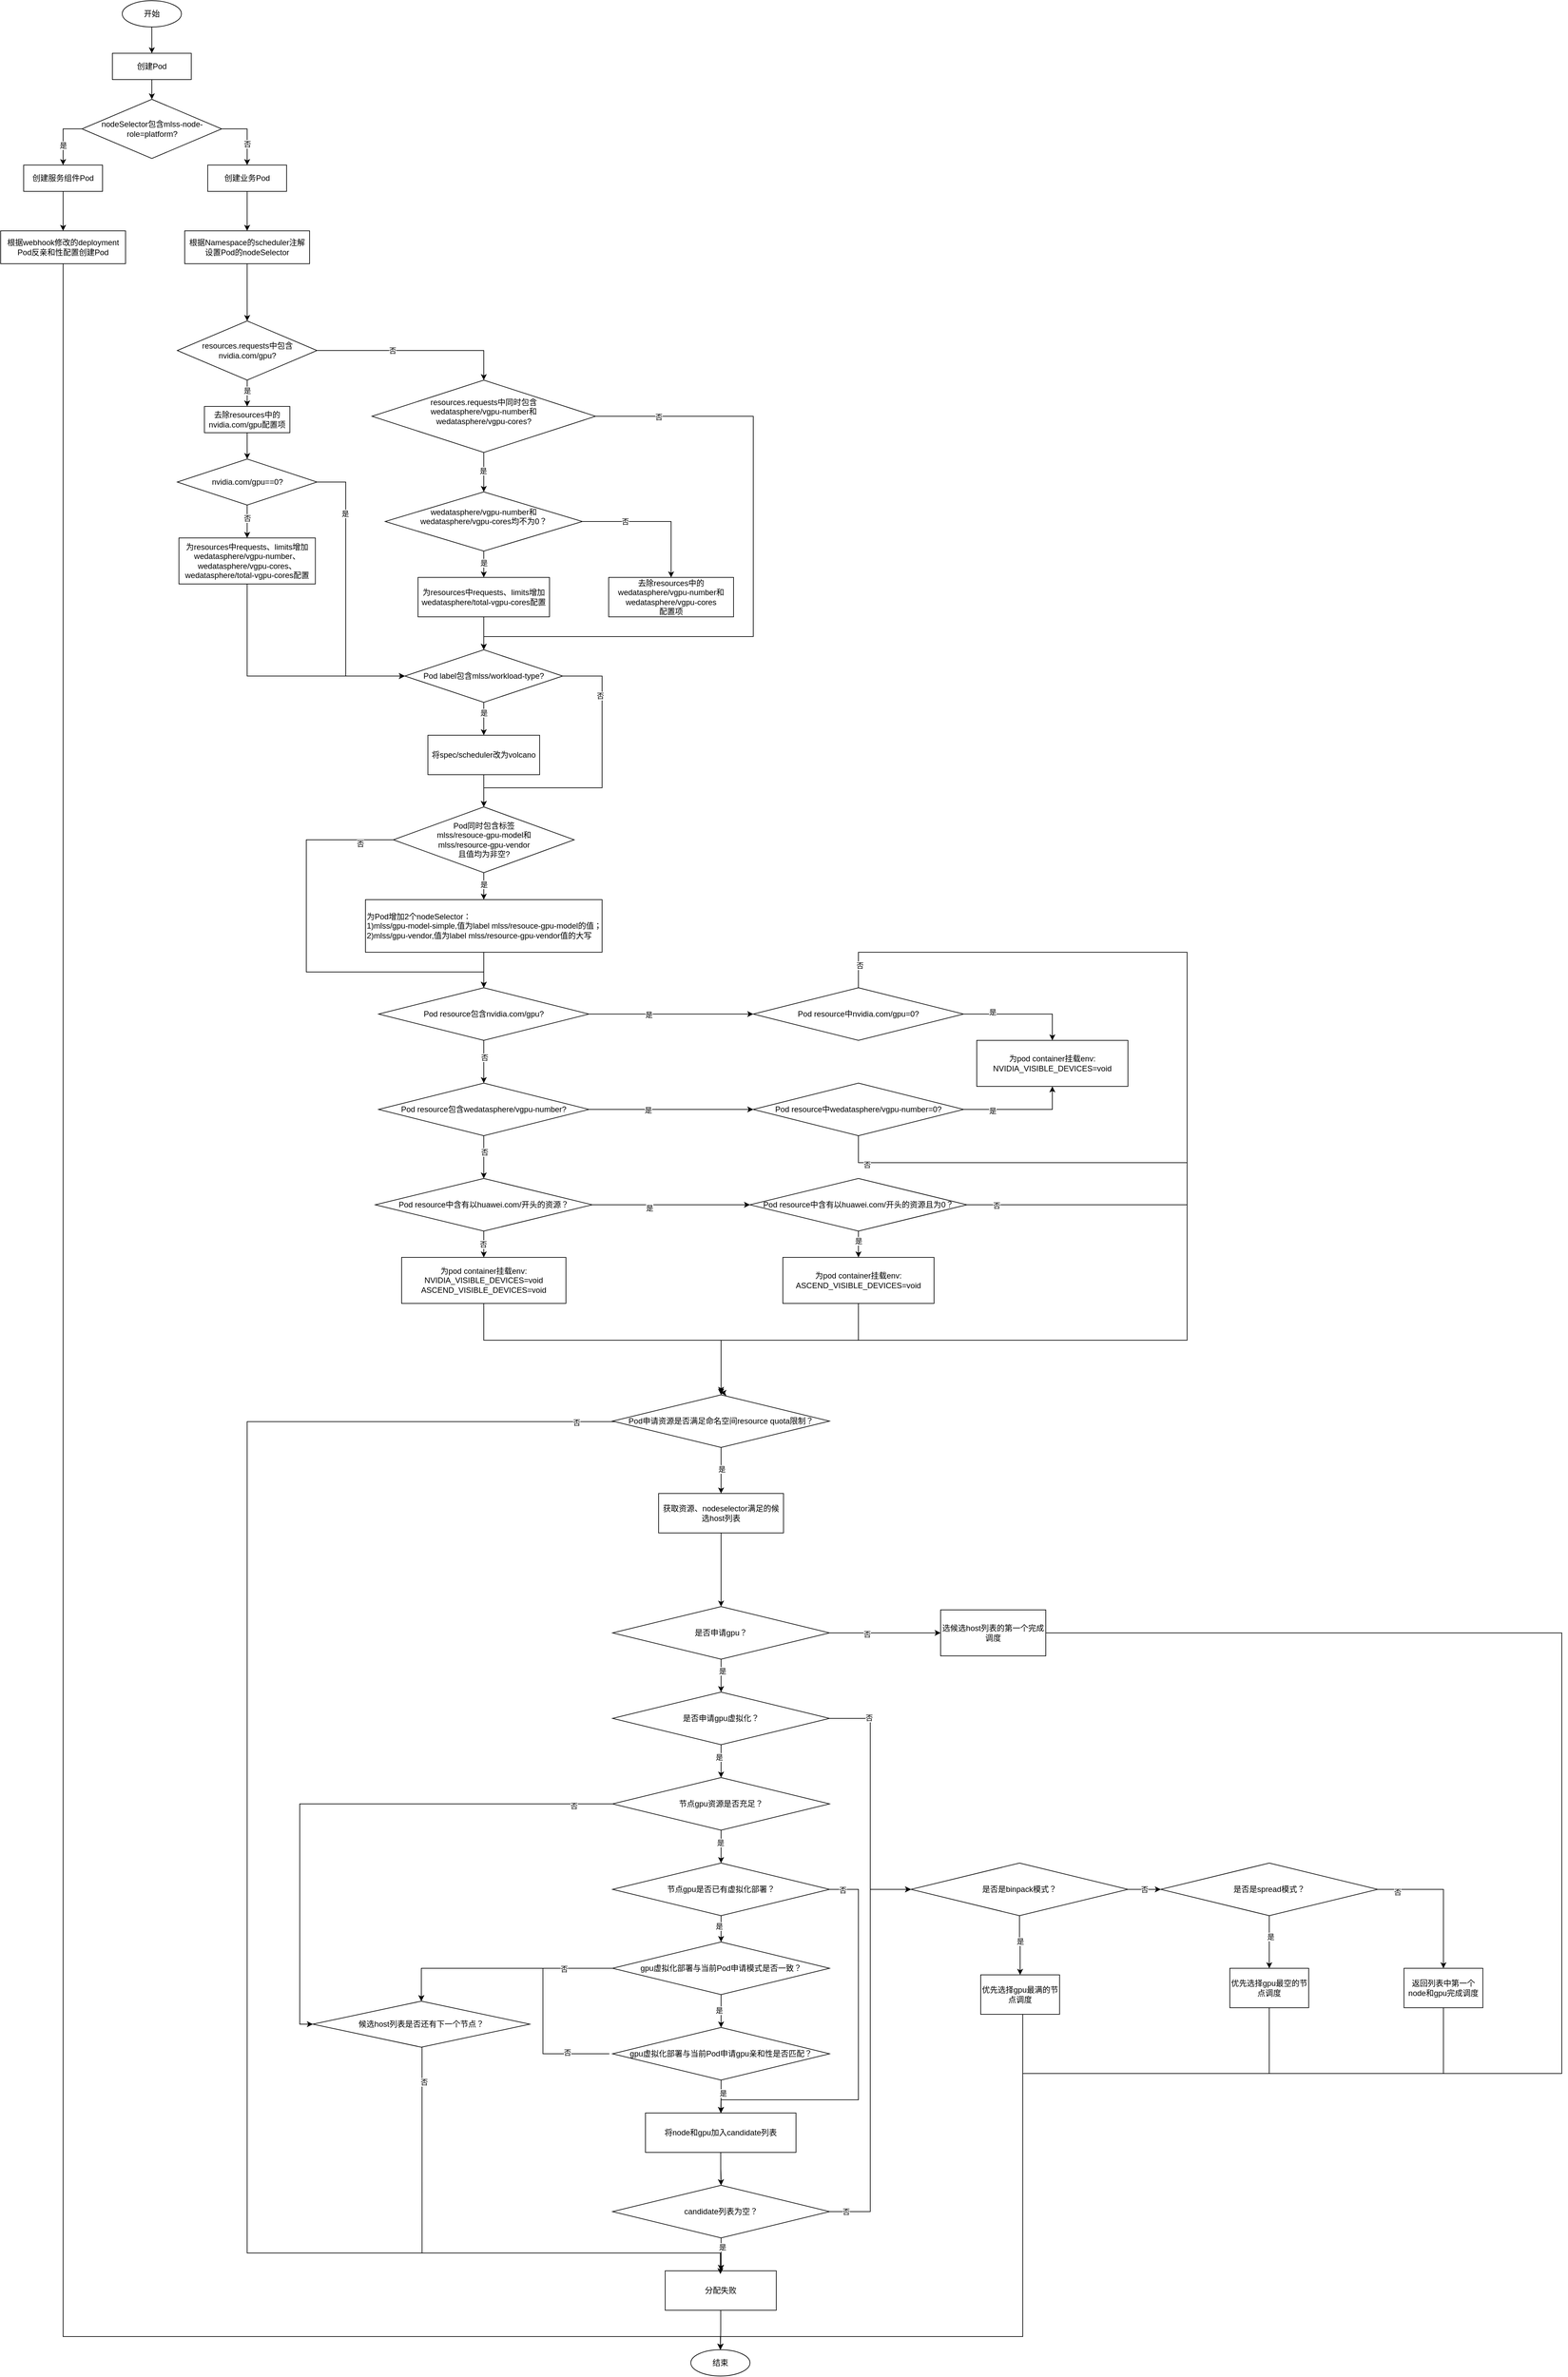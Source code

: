 <mxfile version="26.1.0">
  <diagram name="第 1 页" id="LMOD2QW_vMUpD6ho197a">
    <mxGraphModel dx="1034" dy="366" grid="1" gridSize="10" guides="1" tooltips="1" connect="1" arrows="1" fold="1" page="1" pageScale="1" pageWidth="827" pageHeight="1169" math="0" shadow="0">
      <root>
        <mxCell id="0" />
        <mxCell id="1" parent="0" />
        <mxCell id="_TfTd8hr5EpnhR-KWcDG-1" value="结束" style="ellipse;whiteSpace=wrap;html=1;" parent="1" vertex="1">
          <mxGeometry x="1195" y="3572" width="90" height="40" as="geometry" />
        </mxCell>
        <mxCell id="_TfTd8hr5EpnhR-KWcDG-5" value="" style="edgeStyle=orthogonalEdgeStyle;rounded=0;orthogonalLoop=1;jettySize=auto;html=1;" parent="1" source="_TfTd8hr5EpnhR-KWcDG-2" target="_TfTd8hr5EpnhR-KWcDG-4" edge="1">
          <mxGeometry relative="1" as="geometry" />
        </mxCell>
        <mxCell id="_TfTd8hr5EpnhR-KWcDG-2" value="创建Pod" style="rounded=0;whiteSpace=wrap;html=1;" parent="1" vertex="1">
          <mxGeometry x="315" y="80" width="120" height="40" as="geometry" />
        </mxCell>
        <mxCell id="_TfTd8hr5EpnhR-KWcDG-16" style="edgeStyle=orthogonalEdgeStyle;rounded=0;orthogonalLoop=1;jettySize=auto;html=1;exitX=0;exitY=0.5;exitDx=0;exitDy=0;entryX=0.5;entryY=0;entryDx=0;entryDy=0;" parent="1" source="_TfTd8hr5EpnhR-KWcDG-4" target="_TfTd8hr5EpnhR-KWcDG-7" edge="1">
          <mxGeometry relative="1" as="geometry" />
        </mxCell>
        <mxCell id="_TfTd8hr5EpnhR-KWcDG-18" value="是" style="edgeLabel;html=1;align=center;verticalAlign=middle;resizable=0;points=[];" parent="_TfTd8hr5EpnhR-KWcDG-16" vertex="1" connectable="0">
          <mxGeometry x="0.092" y="-2" relative="1" as="geometry">
            <mxPoint x="2" y="8" as="offset" />
          </mxGeometry>
        </mxCell>
        <mxCell id="_TfTd8hr5EpnhR-KWcDG-17" style="edgeStyle=orthogonalEdgeStyle;rounded=0;orthogonalLoop=1;jettySize=auto;html=1;exitX=1;exitY=0.5;exitDx=0;exitDy=0;entryX=0.5;entryY=0;entryDx=0;entryDy=0;" parent="1" source="_TfTd8hr5EpnhR-KWcDG-4" target="_TfTd8hr5EpnhR-KWcDG-8" edge="1">
          <mxGeometry relative="1" as="geometry" />
        </mxCell>
        <mxCell id="_TfTd8hr5EpnhR-KWcDG-19" value="否" style="edgeLabel;html=1;align=center;verticalAlign=middle;resizable=0;points=[];" parent="_TfTd8hr5EpnhR-KWcDG-17" vertex="1" connectable="0">
          <mxGeometry x="0.317" y="1" relative="1" as="geometry">
            <mxPoint x="-1" as="offset" />
          </mxGeometry>
        </mxCell>
        <mxCell id="_TfTd8hr5EpnhR-KWcDG-4" value="nodeSelector包含mlss-node-role=platform?" style="rhombus;whiteSpace=wrap;html=1;" parent="1" vertex="1">
          <mxGeometry x="268.75" y="150" width="212.5" height="90" as="geometry" />
        </mxCell>
        <mxCell id="iqrZo5h26rKyJpqzeHvV-1" value="" style="edgeStyle=orthogonalEdgeStyle;rounded=0;orthogonalLoop=1;jettySize=auto;html=1;" parent="1" source="_TfTd8hr5EpnhR-KWcDG-7" target="_TfTd8hr5EpnhR-KWcDG-22" edge="1">
          <mxGeometry relative="1" as="geometry" />
        </mxCell>
        <mxCell id="_TfTd8hr5EpnhR-KWcDG-7" value="创建服务组件Pod" style="rounded=0;whiteSpace=wrap;html=1;" parent="1" vertex="1">
          <mxGeometry x="180" y="250" width="120" height="40" as="geometry" />
        </mxCell>
        <mxCell id="hfhTl3X5s77fxCwshRbr-2" value="" style="edgeStyle=orthogonalEdgeStyle;rounded=0;orthogonalLoop=1;jettySize=auto;html=1;" parent="1" source="_TfTd8hr5EpnhR-KWcDG-8" target="hfhTl3X5s77fxCwshRbr-1" edge="1">
          <mxGeometry relative="1" as="geometry" />
        </mxCell>
        <mxCell id="_TfTd8hr5EpnhR-KWcDG-8" value="创建业务Pod" style="rounded=0;whiteSpace=wrap;html=1;" parent="1" vertex="1">
          <mxGeometry x="460" y="250" width="120" height="40" as="geometry" />
        </mxCell>
        <mxCell id="3Vh13TGruXjR4vBSpGS--90" style="edgeStyle=orthogonalEdgeStyle;rounded=0;orthogonalLoop=1;jettySize=auto;html=1;exitX=0.5;exitY=1;exitDx=0;exitDy=0;entryX=0.5;entryY=0;entryDx=0;entryDy=0;" parent="1" target="_TfTd8hr5EpnhR-KWcDG-1" edge="1">
          <mxGeometry relative="1" as="geometry">
            <Array as="points">
              <mxPoint x="240" y="3552" />
              <mxPoint x="1240" y="3552" />
            </Array>
            <mxPoint x="240" y="392" as="sourcePoint" />
            <mxPoint x="1240" y="3564" as="targetPoint" />
          </mxGeometry>
        </mxCell>
        <mxCell id="_TfTd8hr5EpnhR-KWcDG-22" value="根据webhook修改的deployment Pod反亲和性配置创建Pod" style="rounded=0;whiteSpace=wrap;html=1;" parent="1" vertex="1">
          <mxGeometry x="145" y="350" width="190" height="50" as="geometry" />
        </mxCell>
        <mxCell id="_TfTd8hr5EpnhR-KWcDG-32" value="" style="edgeStyle=orthogonalEdgeStyle;rounded=0;orthogonalLoop=1;jettySize=auto;html=1;entryX=0.5;entryY=0;entryDx=0;entryDy=0;" parent="1" source="_TfTd8hr5EpnhR-KWcDG-25" target="_TfTd8hr5EpnhR-KWcDG-36" edge="1">
          <mxGeometry relative="1" as="geometry">
            <mxPoint x="720" y="587" as="targetPoint" />
          </mxGeometry>
        </mxCell>
        <mxCell id="_TfTd8hr5EpnhR-KWcDG-33" value="是" style="edgeLabel;html=1;align=center;verticalAlign=middle;resizable=0;points=[];" parent="_TfTd8hr5EpnhR-KWcDG-32" vertex="1" connectable="0">
          <mxGeometry x="-0.359" relative="1" as="geometry">
            <mxPoint y="3" as="offset" />
          </mxGeometry>
        </mxCell>
        <mxCell id="_TfTd8hr5EpnhR-KWcDG-64" style="edgeStyle=orthogonalEdgeStyle;rounded=0;orthogonalLoop=1;jettySize=auto;html=1;exitX=1;exitY=0.5;exitDx=0;exitDy=0;entryX=0.5;entryY=0;entryDx=0;entryDy=0;" parent="1" source="_TfTd8hr5EpnhR-KWcDG-25" target="_TfTd8hr5EpnhR-KWcDG-61" edge="1">
          <mxGeometry relative="1" as="geometry" />
        </mxCell>
        <mxCell id="_TfTd8hr5EpnhR-KWcDG-65" value="否" style="edgeLabel;html=1;align=center;verticalAlign=middle;resizable=0;points=[];" parent="_TfTd8hr5EpnhR-KWcDG-64" vertex="1" connectable="0">
          <mxGeometry x="-0.232" relative="1" as="geometry">
            <mxPoint as="offset" />
          </mxGeometry>
        </mxCell>
        <mxCell id="_TfTd8hr5EpnhR-KWcDG-25" value="&lt;div&gt;resources.requests中包含&lt;/div&gt;&lt;div&gt;nvidia.com/gpu?&lt;/div&gt;" style="rhombus;whiteSpace=wrap;html=1;" parent="1" vertex="1">
          <mxGeometry x="413.75" y="487" width="212.5" height="90" as="geometry" />
        </mxCell>
        <mxCell id="_TfTd8hr5EpnhR-KWcDG-50" value="" style="edgeStyle=orthogonalEdgeStyle;rounded=0;orthogonalLoop=1;jettySize=auto;html=1;" parent="1" source="_TfTd8hr5EpnhR-KWcDG-31" target="_TfTd8hr5EpnhR-KWcDG-45" edge="1">
          <mxGeometry relative="1" as="geometry" />
        </mxCell>
        <mxCell id="_TfTd8hr5EpnhR-KWcDG-51" value="否" style="edgeLabel;html=1;align=center;verticalAlign=middle;resizable=0;points=[];" parent="_TfTd8hr5EpnhR-KWcDG-50" vertex="1" connectable="0">
          <mxGeometry x="-0.201" relative="1" as="geometry">
            <mxPoint as="offset" />
          </mxGeometry>
        </mxCell>
        <mxCell id="_TfTd8hr5EpnhR-KWcDG-59" style="edgeStyle=orthogonalEdgeStyle;rounded=0;orthogonalLoop=1;jettySize=auto;html=1;exitX=1;exitY=0.5;exitDx=0;exitDy=0;" parent="1" source="_TfTd8hr5EpnhR-KWcDG-31" edge="1">
          <mxGeometry relative="1" as="geometry">
            <mxPoint x="760" y="1027" as="targetPoint" />
            <Array as="points">
              <mxPoint x="670" y="732" />
              <mxPoint x="670" y="1027" />
            </Array>
          </mxGeometry>
        </mxCell>
        <mxCell id="_TfTd8hr5EpnhR-KWcDG-60" value="是" style="edgeLabel;html=1;align=center;verticalAlign=middle;resizable=0;points=[];" parent="_TfTd8hr5EpnhR-KWcDG-59" vertex="1" connectable="0">
          <mxGeometry x="-0.576" y="-1" relative="1" as="geometry">
            <mxPoint as="offset" />
          </mxGeometry>
        </mxCell>
        <mxCell id="_TfTd8hr5EpnhR-KWcDG-31" value="&lt;div&gt;nvidia.com/gpu==0?&lt;/div&gt;" style="rhombus;whiteSpace=wrap;html=1;" parent="1" vertex="1">
          <mxGeometry x="413.75" y="697" width="212.5" height="70" as="geometry" />
        </mxCell>
        <mxCell id="_TfTd8hr5EpnhR-KWcDG-43" value="" style="edgeStyle=orthogonalEdgeStyle;rounded=0;orthogonalLoop=1;jettySize=auto;html=1;" parent="1" source="_TfTd8hr5EpnhR-KWcDG-36" target="_TfTd8hr5EpnhR-KWcDG-31" edge="1">
          <mxGeometry relative="1" as="geometry" />
        </mxCell>
        <mxCell id="_TfTd8hr5EpnhR-KWcDG-36" value="去除resources中的nvidia.com/gpu配置项" style="rounded=0;whiteSpace=wrap;html=1;" parent="1" vertex="1">
          <mxGeometry x="455" y="617" width="130" height="40" as="geometry" />
        </mxCell>
        <mxCell id="_TfTd8hr5EpnhR-KWcDG-111" style="edgeStyle=orthogonalEdgeStyle;rounded=0;orthogonalLoop=1;jettySize=auto;html=1;exitX=0.5;exitY=1;exitDx=0;exitDy=0;entryX=0;entryY=0.5;entryDx=0;entryDy=0;" parent="1" source="_TfTd8hr5EpnhR-KWcDG-45" target="_TfTd8hr5EpnhR-KWcDG-78" edge="1">
          <mxGeometry relative="1" as="geometry" />
        </mxCell>
        <mxCell id="_TfTd8hr5EpnhR-KWcDG-45" value="为resources中requests、limits增加wedatasphere/vgpu-number、wedatasphere/vgpu-cores、wedatasphere/total-vgpu-cores配置" style="rounded=0;whiteSpace=wrap;html=1;" parent="1" vertex="1">
          <mxGeometry x="416.25" y="817" width="207.5" height="70" as="geometry" />
        </mxCell>
        <mxCell id="_TfTd8hr5EpnhR-KWcDG-67" value="" style="edgeStyle=orthogonalEdgeStyle;rounded=0;orthogonalLoop=1;jettySize=auto;html=1;" parent="1" source="_TfTd8hr5EpnhR-KWcDG-61" target="_TfTd8hr5EpnhR-KWcDG-66" edge="1">
          <mxGeometry relative="1" as="geometry" />
        </mxCell>
        <mxCell id="_TfTd8hr5EpnhR-KWcDG-70" value="是" style="edgeLabel;html=1;align=center;verticalAlign=middle;resizable=0;points=[];" parent="_TfTd8hr5EpnhR-KWcDG-67" vertex="1" connectable="0">
          <mxGeometry x="-0.067" y="-1" relative="1" as="geometry">
            <mxPoint as="offset" />
          </mxGeometry>
        </mxCell>
        <mxCell id="_TfTd8hr5EpnhR-KWcDG-83" style="edgeStyle=orthogonalEdgeStyle;rounded=0;orthogonalLoop=1;jettySize=auto;html=1;exitX=1;exitY=0.5;exitDx=0;exitDy=0;" parent="1" source="_TfTd8hr5EpnhR-KWcDG-61" target="_TfTd8hr5EpnhR-KWcDG-78" edge="1">
          <mxGeometry relative="1" as="geometry">
            <Array as="points">
              <mxPoint x="1290" y="632" />
              <mxPoint x="1290" y="967" />
              <mxPoint x="880" y="967" />
            </Array>
          </mxGeometry>
        </mxCell>
        <mxCell id="_TfTd8hr5EpnhR-KWcDG-84" value="否" style="edgeLabel;html=1;align=center;verticalAlign=middle;resizable=0;points=[];" parent="_TfTd8hr5EpnhR-KWcDG-83" vertex="1" connectable="0">
          <mxGeometry x="-0.809" y="-1" relative="1" as="geometry">
            <mxPoint as="offset" />
          </mxGeometry>
        </mxCell>
        <mxCell id="_TfTd8hr5EpnhR-KWcDG-61" value="&lt;div&gt;resources.requests中同时包含&lt;/div&gt;&lt;div&gt;wedatasphere/vgpu-number和&lt;/div&gt;&lt;div&gt;wedatasphere/vgpu-cores?&lt;/div&gt;&lt;div&gt;&lt;br&gt;&lt;/div&gt;" style="rhombus;whiteSpace=wrap;html=1;" parent="1" vertex="1">
          <mxGeometry x="710" y="577" width="340" height="110" as="geometry" />
        </mxCell>
        <mxCell id="_TfTd8hr5EpnhR-KWcDG-69" value="" style="edgeStyle=orthogonalEdgeStyle;rounded=0;orthogonalLoop=1;jettySize=auto;html=1;" parent="1" source="_TfTd8hr5EpnhR-KWcDG-66" target="_TfTd8hr5EpnhR-KWcDG-68" edge="1">
          <mxGeometry relative="1" as="geometry" />
        </mxCell>
        <mxCell id="_TfTd8hr5EpnhR-KWcDG-74" value="是" style="edgeLabel;html=1;align=center;verticalAlign=middle;resizable=0;points=[];" parent="_TfTd8hr5EpnhR-KWcDG-69" vertex="1" connectable="0">
          <mxGeometry x="-0.1" relative="1" as="geometry">
            <mxPoint as="offset" />
          </mxGeometry>
        </mxCell>
        <mxCell id="_TfTd8hr5EpnhR-KWcDG-73" style="edgeStyle=orthogonalEdgeStyle;rounded=0;orthogonalLoop=1;jettySize=auto;html=1;exitX=1;exitY=0.5;exitDx=0;exitDy=0;" parent="1" source="_TfTd8hr5EpnhR-KWcDG-66" target="_TfTd8hr5EpnhR-KWcDG-71" edge="1">
          <mxGeometry relative="1" as="geometry" />
        </mxCell>
        <mxCell id="_TfTd8hr5EpnhR-KWcDG-75" value="否" style="edgeLabel;html=1;align=center;verticalAlign=middle;resizable=0;points=[];" parent="_TfTd8hr5EpnhR-KWcDG-73" vertex="1" connectable="0">
          <mxGeometry x="-0.409" relative="1" as="geometry">
            <mxPoint as="offset" />
          </mxGeometry>
        </mxCell>
        <mxCell id="_TfTd8hr5EpnhR-KWcDG-66" value="&lt;div&gt;wedatasphere/vgpu-number和&lt;/div&gt;&lt;div&gt;wedatasphere/vgpu-cores均不为0？&lt;/div&gt;&lt;div&gt;&lt;br&gt;&lt;/div&gt;" style="rhombus;whiteSpace=wrap;html=1;" parent="1" vertex="1">
          <mxGeometry x="730" y="747" width="300" height="90" as="geometry" />
        </mxCell>
        <mxCell id="_TfTd8hr5EpnhR-KWcDG-79" value="" style="edgeStyle=orthogonalEdgeStyle;rounded=0;orthogonalLoop=1;jettySize=auto;html=1;" parent="1" source="_TfTd8hr5EpnhR-KWcDG-68" target="_TfTd8hr5EpnhR-KWcDG-78" edge="1">
          <mxGeometry relative="1" as="geometry" />
        </mxCell>
        <mxCell id="_TfTd8hr5EpnhR-KWcDG-68" value="为resources中requests、limits增加wedatasphere/total-vgpu-cores配置" style="whiteSpace=wrap;html=1;" parent="1" vertex="1">
          <mxGeometry x="780" y="877" width="200" height="60" as="geometry" />
        </mxCell>
        <mxCell id="_TfTd8hr5EpnhR-KWcDG-71" value="去除resources中的&lt;div&gt;wedatasphere/vgpu-number和&lt;/div&gt;&lt;div&gt;wedatasphere/vgpu-cores&lt;/div&gt;配置项" style="whiteSpace=wrap;html=1;" parent="1" vertex="1">
          <mxGeometry x="1070" y="877" width="190" height="60" as="geometry" />
        </mxCell>
        <mxCell id="_TfTd8hr5EpnhR-KWcDG-86" value="" style="edgeStyle=orthogonalEdgeStyle;rounded=0;orthogonalLoop=1;jettySize=auto;html=1;" parent="1" source="_TfTd8hr5EpnhR-KWcDG-78" target="_TfTd8hr5EpnhR-KWcDG-85" edge="1">
          <mxGeometry relative="1" as="geometry" />
        </mxCell>
        <mxCell id="_TfTd8hr5EpnhR-KWcDG-87" value="是" style="edgeLabel;html=1;align=center;verticalAlign=middle;resizable=0;points=[];" parent="_TfTd8hr5EpnhR-KWcDG-86" vertex="1" connectable="0">
          <mxGeometry x="-0.36" relative="1" as="geometry">
            <mxPoint as="offset" />
          </mxGeometry>
        </mxCell>
        <mxCell id="iqrZo5h26rKyJpqzeHvV-2" style="edgeStyle=orthogonalEdgeStyle;rounded=0;orthogonalLoop=1;jettySize=auto;html=1;exitX=1;exitY=0.5;exitDx=0;exitDy=0;entryX=0.5;entryY=0;entryDx=0;entryDy=0;" parent="1" source="_TfTd8hr5EpnhR-KWcDG-78" target="_TfTd8hr5EpnhR-KWcDG-88" edge="1">
          <mxGeometry relative="1" as="geometry">
            <Array as="points">
              <mxPoint x="1060" y="1027" />
              <mxPoint x="1060" y="1197" />
              <mxPoint x="880" y="1197" />
            </Array>
          </mxGeometry>
        </mxCell>
        <mxCell id="iqrZo5h26rKyJpqzeHvV-3" value="否" style="edgeLabel;html=1;align=center;verticalAlign=middle;resizable=0;points=[];" parent="iqrZo5h26rKyJpqzeHvV-2" vertex="1" connectable="0">
          <mxGeometry x="-0.591" y="-3" relative="1" as="geometry">
            <mxPoint as="offset" />
          </mxGeometry>
        </mxCell>
        <mxCell id="_TfTd8hr5EpnhR-KWcDG-78" value="Pod label包含mlss/workload-type?" style="rhombus;whiteSpace=wrap;html=1;" parent="1" vertex="1">
          <mxGeometry x="760" y="987" width="240" height="80" as="geometry" />
        </mxCell>
        <mxCell id="_TfTd8hr5EpnhR-KWcDG-89" value="" style="edgeStyle=orthogonalEdgeStyle;rounded=0;orthogonalLoop=1;jettySize=auto;html=1;" parent="1" source="_TfTd8hr5EpnhR-KWcDG-85" target="_TfTd8hr5EpnhR-KWcDG-88" edge="1">
          <mxGeometry relative="1" as="geometry" />
        </mxCell>
        <mxCell id="_TfTd8hr5EpnhR-KWcDG-85" value="将spec/scheduler改为volcano" style="whiteSpace=wrap;html=1;" parent="1" vertex="1">
          <mxGeometry x="795" y="1117" width="170" height="60" as="geometry" />
        </mxCell>
        <mxCell id="_TfTd8hr5EpnhR-KWcDG-91" value="" style="edgeStyle=orthogonalEdgeStyle;rounded=0;orthogonalLoop=1;jettySize=auto;html=1;" parent="1" source="_TfTd8hr5EpnhR-KWcDG-88" target="_TfTd8hr5EpnhR-KWcDG-90" edge="1">
          <mxGeometry relative="1" as="geometry" />
        </mxCell>
        <mxCell id="_TfTd8hr5EpnhR-KWcDG-92" value="是" style="edgeLabel;html=1;align=center;verticalAlign=middle;resizable=0;points=[];" parent="_TfTd8hr5EpnhR-KWcDG-91" vertex="1" connectable="0">
          <mxGeometry x="-0.122" relative="1" as="geometry">
            <mxPoint as="offset" />
          </mxGeometry>
        </mxCell>
        <mxCell id="3Vh13TGruXjR4vBSpGS--102" style="edgeStyle=orthogonalEdgeStyle;rounded=0;orthogonalLoop=1;jettySize=auto;html=1;exitX=0;exitY=0.5;exitDx=0;exitDy=0;" parent="1" source="_TfTd8hr5EpnhR-KWcDG-88" target="iqrZo5h26rKyJpqzeHvV-8" edge="1">
          <mxGeometry relative="1" as="geometry">
            <Array as="points">
              <mxPoint x="610" y="1276" />
              <mxPoint x="610" y="1477" />
              <mxPoint x="880" y="1477" />
            </Array>
          </mxGeometry>
        </mxCell>
        <mxCell id="3Vh13TGruXjR4vBSpGS--103" value="否" style="edgeLabel;html=1;align=center;verticalAlign=middle;resizable=0;points=[];" parent="3Vh13TGruXjR4vBSpGS--102" vertex="1" connectable="0">
          <mxGeometry x="-0.839" y="6" relative="1" as="geometry">
            <mxPoint as="offset" />
          </mxGeometry>
        </mxCell>
        <mxCell id="_TfTd8hr5EpnhR-KWcDG-88" value="&lt;div&gt;Pod同时包含标签&lt;/div&gt;&lt;div&gt;mlss/resouce-gpu-model和&lt;/div&gt;&lt;div&gt;mlss/resource-gpu-vendor&lt;/div&gt;&lt;div&gt;且值均为非空?&lt;/div&gt;" style="rhombus;whiteSpace=wrap;html=1;" parent="1" vertex="1">
          <mxGeometry x="742.5" y="1226" width="275" height="100" as="geometry" />
        </mxCell>
        <mxCell id="iqrZo5h26rKyJpqzeHvV-9" style="edgeStyle=orthogonalEdgeStyle;rounded=0;orthogonalLoop=1;jettySize=auto;html=1;exitX=0.5;exitY=1;exitDx=0;exitDy=0;entryX=0.5;entryY=0;entryDx=0;entryDy=0;" parent="1" source="_TfTd8hr5EpnhR-KWcDG-90" target="iqrZo5h26rKyJpqzeHvV-8" edge="1">
          <mxGeometry relative="1" as="geometry" />
        </mxCell>
        <mxCell id="_TfTd8hr5EpnhR-KWcDG-90" value="&lt;div&gt;为Pod增加2个nodeSelector：&lt;/div&gt;&lt;div&gt;1)mlss/gpu-model-simple,值为label mlss/resouce-gpu-model的值；&lt;/div&gt;&lt;div&gt;2)mlss/gpu-vendor,值为label mlss/resource-gpu-vendor值的大写&lt;/div&gt;" style="whiteSpace=wrap;html=1;align=left;" parent="1" vertex="1">
          <mxGeometry x="700" y="1367" width="360" height="80" as="geometry" />
        </mxCell>
        <mxCell id="iqrZo5h26rKyJpqzeHvV-11" style="edgeStyle=orthogonalEdgeStyle;rounded=0;orthogonalLoop=1;jettySize=auto;html=1;exitX=0.5;exitY=1;exitDx=0;exitDy=0;entryX=0.5;entryY=0;entryDx=0;entryDy=0;" parent="1" source="iqrZo5h26rKyJpqzeHvV-8" target="iqrZo5h26rKyJpqzeHvV-10" edge="1">
          <mxGeometry relative="1" as="geometry" />
        </mxCell>
        <mxCell id="iqrZo5h26rKyJpqzeHvV-12" value="否" style="edgeLabel;html=1;align=center;verticalAlign=middle;resizable=0;points=[];" parent="iqrZo5h26rKyJpqzeHvV-11" vertex="1" connectable="0">
          <mxGeometry x="-0.196" y="1" relative="1" as="geometry">
            <mxPoint as="offset" />
          </mxGeometry>
        </mxCell>
        <mxCell id="iqrZo5h26rKyJpqzeHvV-21" style="edgeStyle=orthogonalEdgeStyle;rounded=0;orthogonalLoop=1;jettySize=auto;html=1;exitX=1;exitY=0.5;exitDx=0;exitDy=0;entryX=0;entryY=0.5;entryDx=0;entryDy=0;" parent="1" source="iqrZo5h26rKyJpqzeHvV-8" target="iqrZo5h26rKyJpqzeHvV-20" edge="1">
          <mxGeometry relative="1" as="geometry" />
        </mxCell>
        <mxCell id="iqrZo5h26rKyJpqzeHvV-22" value="是" style="edgeLabel;html=1;align=center;verticalAlign=middle;resizable=0;points=[];" parent="iqrZo5h26rKyJpqzeHvV-21" vertex="1" connectable="0">
          <mxGeometry x="-0.263" y="-1" relative="1" as="geometry">
            <mxPoint x="-1" as="offset" />
          </mxGeometry>
        </mxCell>
        <mxCell id="iqrZo5h26rKyJpqzeHvV-8" value="&lt;div align=&quot;center&quot;&gt;Pod resource包含nvidia.com/gpu?&lt;/div&gt;" style="rhombus;whiteSpace=wrap;html=1;align=center;" parent="1" vertex="1">
          <mxGeometry x="720" y="1501" width="320" height="80" as="geometry" />
        </mxCell>
        <mxCell id="iqrZo5h26rKyJpqzeHvV-14" style="edgeStyle=orthogonalEdgeStyle;rounded=0;orthogonalLoop=1;jettySize=auto;html=1;exitX=0.5;exitY=1;exitDx=0;exitDy=0;" parent="1" source="iqrZo5h26rKyJpqzeHvV-10" target="iqrZo5h26rKyJpqzeHvV-13" edge="1">
          <mxGeometry relative="1" as="geometry" />
        </mxCell>
        <mxCell id="iqrZo5h26rKyJpqzeHvV-15" value="否" style="edgeLabel;html=1;align=center;verticalAlign=middle;resizable=0;points=[];" parent="iqrZo5h26rKyJpqzeHvV-14" vertex="1" connectable="0">
          <mxGeometry x="-0.25" y="1" relative="1" as="geometry">
            <mxPoint as="offset" />
          </mxGeometry>
        </mxCell>
        <mxCell id="iqrZo5h26rKyJpqzeHvV-29" style="edgeStyle=orthogonalEdgeStyle;rounded=0;orthogonalLoop=1;jettySize=auto;html=1;exitX=1;exitY=0.5;exitDx=0;exitDy=0;entryX=0;entryY=0.5;entryDx=0;entryDy=0;" parent="1" source="iqrZo5h26rKyJpqzeHvV-10" target="iqrZo5h26rKyJpqzeHvV-25" edge="1">
          <mxGeometry relative="1" as="geometry" />
        </mxCell>
        <mxCell id="iqrZo5h26rKyJpqzeHvV-30" value="是" style="edgeLabel;html=1;align=center;verticalAlign=middle;resizable=0;points=[];" parent="iqrZo5h26rKyJpqzeHvV-29" vertex="1" connectable="0">
          <mxGeometry x="-0.274" y="-1" relative="1" as="geometry">
            <mxPoint x="-1" as="offset" />
          </mxGeometry>
        </mxCell>
        <mxCell id="iqrZo5h26rKyJpqzeHvV-10" value="&lt;div align=&quot;center&quot;&gt;Pod resource包含wedatasphere/vgpu-number?&lt;/div&gt;" style="rhombus;whiteSpace=wrap;html=1;align=center;" parent="1" vertex="1">
          <mxGeometry x="720" y="1646" width="320" height="80" as="geometry" />
        </mxCell>
        <mxCell id="iqrZo5h26rKyJpqzeHvV-17" style="edgeStyle=orthogonalEdgeStyle;rounded=0;orthogonalLoop=1;jettySize=auto;html=1;exitX=0.5;exitY=1;exitDx=0;exitDy=0;entryX=0.5;entryY=0;entryDx=0;entryDy=0;" parent="1" source="iqrZo5h26rKyJpqzeHvV-13" target="iqrZo5h26rKyJpqzeHvV-16" edge="1">
          <mxGeometry relative="1" as="geometry" />
        </mxCell>
        <mxCell id="iqrZo5h26rKyJpqzeHvV-18" value="否" style="edgeLabel;html=1;align=center;verticalAlign=middle;resizable=0;points=[];" parent="iqrZo5h26rKyJpqzeHvV-17" vertex="1" connectable="0">
          <mxGeometry y="-1" relative="1" as="geometry">
            <mxPoint as="offset" />
          </mxGeometry>
        </mxCell>
        <mxCell id="iqrZo5h26rKyJpqzeHvV-38" style="edgeStyle=orthogonalEdgeStyle;rounded=0;orthogonalLoop=1;jettySize=auto;html=1;exitX=1;exitY=0.5;exitDx=0;exitDy=0;entryX=0;entryY=0.5;entryDx=0;entryDy=0;" parent="1" source="iqrZo5h26rKyJpqzeHvV-13" target="iqrZo5h26rKyJpqzeHvV-34" edge="1">
          <mxGeometry relative="1" as="geometry" />
        </mxCell>
        <mxCell id="iqrZo5h26rKyJpqzeHvV-39" value="是" style="edgeLabel;html=1;align=center;verticalAlign=middle;resizable=0;points=[];" parent="iqrZo5h26rKyJpqzeHvV-38" vertex="1" connectable="0">
          <mxGeometry x="-0.27" y="-5" relative="1" as="geometry">
            <mxPoint x="-1" as="offset" />
          </mxGeometry>
        </mxCell>
        <mxCell id="iqrZo5h26rKyJpqzeHvV-13" value="&lt;div align=&quot;center&quot;&gt;Pod resource中含有以huawei.com/开头的资源？&lt;/div&gt;" style="rhombus;whiteSpace=wrap;html=1;align=center;" parent="1" vertex="1">
          <mxGeometry x="715" y="1791" width="330" height="80" as="geometry" />
        </mxCell>
        <mxCell id="yQC6muwl-lAFKsCEPYP0-2" style="edgeStyle=orthogonalEdgeStyle;rounded=0;orthogonalLoop=1;jettySize=auto;html=1;exitX=0.5;exitY=1;exitDx=0;exitDy=0;entryX=0.5;entryY=0;entryDx=0;entryDy=0;" parent="1" source="iqrZo5h26rKyJpqzeHvV-16" target="hfhTl3X5s77fxCwshRbr-6" edge="1">
          <mxGeometry relative="1" as="geometry">
            <mxPoint x="1241" y="2077" as="targetPoint" />
            <Array as="points">
              <mxPoint x="880" y="2037" />
              <mxPoint x="1241" y="2037" />
            </Array>
          </mxGeometry>
        </mxCell>
        <mxCell id="iqrZo5h26rKyJpqzeHvV-16" value="&lt;div&gt;为pod container挂载env:&lt;/div&gt;&lt;div&gt;NVIDIA_VISIBLE_DEVICES=void&lt;/div&gt;&lt;div&gt;ASCEND_VISIBLE_DEVICES=void&lt;/div&gt;" style="whiteSpace=wrap;html=1;" parent="1" vertex="1">
          <mxGeometry x="755" y="1911" width="250" height="70" as="geometry" />
        </mxCell>
        <mxCell id="iqrZo5h26rKyJpqzeHvV-19" value="&lt;div&gt;为pod container挂载env:&lt;/div&gt;&lt;div&gt;NVIDIA_VISIBLE_DEVICES=void&lt;/div&gt;" style="whiteSpace=wrap;html=1;" parent="1" vertex="1">
          <mxGeometry x="1630" y="1581" width="230" height="70" as="geometry" />
        </mxCell>
        <mxCell id="iqrZo5h26rKyJpqzeHvV-44" style="edgeStyle=orthogonalEdgeStyle;rounded=0;orthogonalLoop=1;jettySize=auto;html=1;exitX=1;exitY=0.5;exitDx=0;exitDy=0;entryX=0.5;entryY=0;entryDx=0;entryDy=0;" parent="1" source="iqrZo5h26rKyJpqzeHvV-20" target="iqrZo5h26rKyJpqzeHvV-19" edge="1">
          <mxGeometry relative="1" as="geometry" />
        </mxCell>
        <mxCell id="iqrZo5h26rKyJpqzeHvV-46" value="是" style="edgeLabel;html=1;align=center;verticalAlign=middle;resizable=0;points=[];" parent="iqrZo5h26rKyJpqzeHvV-44" vertex="1" connectable="0">
          <mxGeometry x="-0.491" y="3" relative="1" as="geometry">
            <mxPoint x="-1" as="offset" />
          </mxGeometry>
        </mxCell>
        <mxCell id="3Vh13TGruXjR4vBSpGS--92" style="edgeStyle=orthogonalEdgeStyle;rounded=0;orthogonalLoop=1;jettySize=auto;html=1;exitX=0.5;exitY=0;exitDx=0;exitDy=0;entryX=0.5;entryY=0;entryDx=0;entryDy=0;" parent="1" source="iqrZo5h26rKyJpqzeHvV-20" target="3Vh13TGruXjR4vBSpGS--16" edge="1">
          <mxGeometry relative="1" as="geometry">
            <Array as="points">
              <mxPoint x="1450" y="1447" />
              <mxPoint x="1950" y="1447" />
              <mxPoint x="1950" y="2037" />
              <mxPoint x="1241" y="2037" />
            </Array>
          </mxGeometry>
        </mxCell>
        <mxCell id="3Vh13TGruXjR4vBSpGS--93" value="否" style="edgeLabel;html=1;align=center;verticalAlign=middle;resizable=0;points=[];" parent="3Vh13TGruXjR4vBSpGS--92" vertex="1" connectable="0">
          <mxGeometry x="-0.966" y="-2" relative="1" as="geometry">
            <mxPoint y="1" as="offset" />
          </mxGeometry>
        </mxCell>
        <mxCell id="hfhTl3X5s77fxCwshRbr-9" value="是" style="edgeLabel;html=1;align=center;verticalAlign=middle;resizable=0;points=[];" parent="3Vh13TGruXjR4vBSpGS--92" vertex="1" connectable="0">
          <mxGeometry x="0.964" y="1" relative="1" as="geometry">
            <mxPoint as="offset" />
          </mxGeometry>
        </mxCell>
        <mxCell id="iqrZo5h26rKyJpqzeHvV-20" value="&lt;div align=&quot;center&quot;&gt;Pod resource中nvidia.com/gpu=0?&lt;/div&gt;" style="rhombus;whiteSpace=wrap;html=1;align=center;" parent="1" vertex="1">
          <mxGeometry x="1290" y="1501" width="320" height="80" as="geometry" />
        </mxCell>
        <mxCell id="iqrZo5h26rKyJpqzeHvV-45" style="edgeStyle=orthogonalEdgeStyle;rounded=0;orthogonalLoop=1;jettySize=auto;html=1;exitX=1;exitY=0.5;exitDx=0;exitDy=0;entryX=0.5;entryY=1;entryDx=0;entryDy=0;" parent="1" source="iqrZo5h26rKyJpqzeHvV-25" target="iqrZo5h26rKyJpqzeHvV-19" edge="1">
          <mxGeometry relative="1" as="geometry" />
        </mxCell>
        <mxCell id="iqrZo5h26rKyJpqzeHvV-47" value="是" style="edgeLabel;html=1;align=center;verticalAlign=middle;resizable=0;points=[];" parent="iqrZo5h26rKyJpqzeHvV-45" vertex="1" connectable="0">
          <mxGeometry x="-0.477" y="-2" relative="1" as="geometry">
            <mxPoint x="-1" as="offset" />
          </mxGeometry>
        </mxCell>
        <mxCell id="iqrZo5h26rKyJpqzeHvV-25" value="&lt;div align=&quot;center&quot;&gt;Pod resource中wedatasphere/vgpu-number=0?&lt;/div&gt;" style="rhombus;whiteSpace=wrap;html=1;align=center;" parent="1" vertex="1">
          <mxGeometry x="1290" y="1646" width="320" height="80" as="geometry" />
        </mxCell>
        <mxCell id="iqrZo5h26rKyJpqzeHvV-37" value="" style="edgeStyle=orthogonalEdgeStyle;rounded=0;orthogonalLoop=1;jettySize=auto;html=1;" parent="1" source="iqrZo5h26rKyJpqzeHvV-34" target="iqrZo5h26rKyJpqzeHvV-36" edge="1">
          <mxGeometry relative="1" as="geometry" />
        </mxCell>
        <mxCell id="iqrZo5h26rKyJpqzeHvV-51" value="是" style="edgeLabel;html=1;align=center;verticalAlign=middle;resizable=0;points=[];" parent="iqrZo5h26rKyJpqzeHvV-37" vertex="1" connectable="0">
          <mxGeometry x="-0.263" y="-1" relative="1" as="geometry">
            <mxPoint x="1" as="offset" />
          </mxGeometry>
        </mxCell>
        <mxCell id="iqrZo5h26rKyJpqzeHvV-43" style="edgeStyle=orthogonalEdgeStyle;rounded=0;orthogonalLoop=1;jettySize=auto;html=1;exitX=0.5;exitY=1;exitDx=0;exitDy=0;entryX=0.5;entryY=0;entryDx=0;entryDy=0;" parent="1" source="iqrZo5h26rKyJpqzeHvV-25" edge="1">
          <mxGeometry relative="1" as="geometry">
            <Array as="points">
              <mxPoint x="1450" y="1767" />
              <mxPoint x="1950" y="1767" />
              <mxPoint x="1950" y="2037" />
              <mxPoint x="1241" y="2037" />
            </Array>
            <mxPoint x="1241" y="2117" as="targetPoint" />
            <mxPoint x="1615" y="1681" as="sourcePoint" />
          </mxGeometry>
        </mxCell>
        <mxCell id="iqrZo5h26rKyJpqzeHvV-50" value="否" style="edgeLabel;html=1;align=center;verticalAlign=middle;resizable=0;points=[];" parent="iqrZo5h26rKyJpqzeHvV-43" vertex="1" connectable="0">
          <mxGeometry x="-0.927" y="-3" relative="1" as="geometry">
            <mxPoint x="-5" as="offset" />
          </mxGeometry>
        </mxCell>
        <mxCell id="3Vh13TGruXjR4vBSpGS--94" style="edgeStyle=orthogonalEdgeStyle;rounded=0;orthogonalLoop=1;jettySize=auto;html=1;exitX=1;exitY=0.5;exitDx=0;exitDy=0;" parent="1" source="iqrZo5h26rKyJpqzeHvV-34" edge="1">
          <mxGeometry relative="1" as="geometry">
            <mxPoint x="1240" y="2117" as="targetPoint" />
            <Array as="points">
              <mxPoint x="1950" y="1831" />
              <mxPoint x="1950" y="2037" />
              <mxPoint x="1241" y="2037" />
              <mxPoint x="1241" y="2117" />
            </Array>
          </mxGeometry>
        </mxCell>
        <mxCell id="3Vh13TGruXjR4vBSpGS--96" value="否" style="edgeLabel;html=1;align=center;verticalAlign=middle;resizable=0;points=[];" parent="3Vh13TGruXjR4vBSpGS--94" vertex="1" connectable="0">
          <mxGeometry x="-0.933" y="-1" relative="1" as="geometry">
            <mxPoint as="offset" />
          </mxGeometry>
        </mxCell>
        <mxCell id="iqrZo5h26rKyJpqzeHvV-34" value="&lt;div align=&quot;center&quot;&gt;Pod resource中含有以huawei.com/开头的资源且为0？&lt;/div&gt;" style="rhombus;whiteSpace=wrap;html=1;align=center;" parent="1" vertex="1">
          <mxGeometry x="1285" y="1791" width="330" height="80" as="geometry" />
        </mxCell>
        <mxCell id="yQC6muwl-lAFKsCEPYP0-3" style="edgeStyle=orthogonalEdgeStyle;rounded=0;orthogonalLoop=1;jettySize=auto;html=1;exitX=0.5;exitY=1;exitDx=0;exitDy=0;" parent="1" source="3Vh13TGruXjR4vBSpGS--16" target="3Vh13TGruXjR4vBSpGS--16" edge="1">
          <mxGeometry relative="1" as="geometry">
            <mxPoint x="1241" y="2302" as="targetPoint" />
            <Array as="points" />
          </mxGeometry>
        </mxCell>
        <mxCell id="iqrZo5h26rKyJpqzeHvV-36" value="&lt;div&gt;为pod container挂载env:&lt;/div&gt;&lt;div&gt;ASCEND_VISIBLE_DEVICES=void&lt;/div&gt;" style="whiteSpace=wrap;html=1;" parent="1" vertex="1">
          <mxGeometry x="1335" y="1911" width="230" height="70" as="geometry" />
        </mxCell>
        <mxCell id="yQC6muwl-lAFKsCEPYP0-7" value="" style="edgeStyle=orthogonalEdgeStyle;rounded=0;orthogonalLoop=1;jettySize=auto;html=1;" parent="1" source="yQC6muwl-lAFKsCEPYP0-5" target="yQC6muwl-lAFKsCEPYP0-6" edge="1">
          <mxGeometry relative="1" as="geometry" />
        </mxCell>
        <mxCell id="yQC6muwl-lAFKsCEPYP0-8" value="是" style="edgeLabel;html=1;align=center;verticalAlign=middle;resizable=0;points=[];" parent="yQC6muwl-lAFKsCEPYP0-7" vertex="1" connectable="0">
          <mxGeometry x="-0.29" y="2" relative="1" as="geometry">
            <mxPoint as="offset" />
          </mxGeometry>
        </mxCell>
        <mxCell id="3Vh13TGruXjR4vBSpGS--43" value="" style="edgeStyle=orthogonalEdgeStyle;rounded=0;orthogonalLoop=1;jettySize=auto;html=1;" parent="1" source="yQC6muwl-lAFKsCEPYP0-5" target="3Vh13TGruXjR4vBSpGS--42" edge="1">
          <mxGeometry relative="1" as="geometry" />
        </mxCell>
        <mxCell id="3Vh13TGruXjR4vBSpGS--44" value="否" style="edgeLabel;html=1;align=center;verticalAlign=middle;resizable=0;points=[];" parent="3Vh13TGruXjR4vBSpGS--43" vertex="1" connectable="0">
          <mxGeometry x="-0.333" y="-2" relative="1" as="geometry">
            <mxPoint as="offset" />
          </mxGeometry>
        </mxCell>
        <mxCell id="yQC6muwl-lAFKsCEPYP0-5" value="是否申请gpu？" style="rhombus;whiteSpace=wrap;html=1;align=center;" parent="1" vertex="1">
          <mxGeometry x="1076" y="2442" width="330" height="80" as="geometry" />
        </mxCell>
        <mxCell id="3Vh13TGruXjR4vBSpGS--19" style="edgeStyle=orthogonalEdgeStyle;rounded=0;orthogonalLoop=1;jettySize=auto;html=1;exitX=0.5;exitY=1;exitDx=0;exitDy=0;entryX=0.5;entryY=0;entryDx=0;entryDy=0;" parent="1" source="yQC6muwl-lAFKsCEPYP0-6" target="3Vh13TGruXjR4vBSpGS--4" edge="1">
          <mxGeometry relative="1" as="geometry" />
        </mxCell>
        <mxCell id="3Vh13TGruXjR4vBSpGS--97" value="是" style="edgeLabel;html=1;align=center;verticalAlign=middle;resizable=0;points=[];" parent="3Vh13TGruXjR4vBSpGS--19" vertex="1" connectable="0">
          <mxGeometry x="-0.228" y="-3" relative="1" as="geometry">
            <mxPoint y="-1" as="offset" />
          </mxGeometry>
        </mxCell>
        <mxCell id="3Vh13TGruXjR4vBSpGS--49" style="edgeStyle=orthogonalEdgeStyle;rounded=0;orthogonalLoop=1;jettySize=auto;html=1;exitX=1;exitY=0.5;exitDx=0;exitDy=0;entryX=0;entryY=0.5;entryDx=0;entryDy=0;" parent="1" source="yQC6muwl-lAFKsCEPYP0-6" target="3Vh13TGruXjR4vBSpGS--45" edge="1">
          <mxGeometry relative="1" as="geometry" />
        </mxCell>
        <mxCell id="3Vh13TGruXjR4vBSpGS--50" value="否" style="edgeLabel;html=1;align=center;verticalAlign=middle;resizable=0;points=[];" parent="3Vh13TGruXjR4vBSpGS--49" vertex="1" connectable="0">
          <mxGeometry x="-0.689" y="1" relative="1" as="geometry">
            <mxPoint as="offset" />
          </mxGeometry>
        </mxCell>
        <mxCell id="yQC6muwl-lAFKsCEPYP0-6" value="是否申请gpu虚拟化？" style="rhombus;whiteSpace=wrap;html=1;align=center;" parent="1" vertex="1">
          <mxGeometry x="1076" y="2572" width="330" height="80" as="geometry" />
        </mxCell>
        <mxCell id="3Vh13TGruXjR4vBSpGS--10" style="edgeStyle=orthogonalEdgeStyle;rounded=0;orthogonalLoop=1;jettySize=auto;html=1;exitX=0.5;exitY=1;exitDx=0;exitDy=0;entryX=0.5;entryY=0;entryDx=0;entryDy=0;" parent="1" source="3Vh13TGruXjR4vBSpGS--4" target="3Vh13TGruXjR4vBSpGS--8" edge="1">
          <mxGeometry relative="1" as="geometry" />
        </mxCell>
        <mxCell id="3Vh13TGruXjR4vBSpGS--11" value="是" style="edgeLabel;html=1;align=center;verticalAlign=middle;resizable=0;points=[];" parent="3Vh13TGruXjR4vBSpGS--10" vertex="1" connectable="0">
          <mxGeometry x="-0.24" y="-1" relative="1" as="geometry">
            <mxPoint as="offset" />
          </mxGeometry>
        </mxCell>
        <mxCell id="3Vh13TGruXjR4vBSpGS--98" style="edgeStyle=orthogonalEdgeStyle;rounded=0;orthogonalLoop=1;jettySize=auto;html=1;exitX=0;exitY=0.5;exitDx=0;exitDy=0;entryX=0;entryY=0.5;entryDx=0;entryDy=0;" parent="1" source="3Vh13TGruXjR4vBSpGS--4" target="3Vh13TGruXjR4vBSpGS--58" edge="1">
          <mxGeometry relative="1" as="geometry" />
        </mxCell>
        <mxCell id="3Vh13TGruXjR4vBSpGS--99" value="否" style="edgeLabel;html=1;align=center;verticalAlign=middle;resizable=0;points=[];" parent="3Vh13TGruXjR4vBSpGS--98" vertex="1" connectable="0">
          <mxGeometry x="-0.791" y="3" relative="1" as="geometry">
            <mxPoint x="28" as="offset" />
          </mxGeometry>
        </mxCell>
        <mxCell id="3Vh13TGruXjR4vBSpGS--4" value="节点gpu资源是否充足？" style="rhombus;whiteSpace=wrap;html=1;align=center;" parent="1" vertex="1">
          <mxGeometry x="1076" y="2702" width="330" height="80" as="geometry" />
        </mxCell>
        <mxCell id="3Vh13TGruXjR4vBSpGS--13" style="edgeStyle=orthogonalEdgeStyle;rounded=0;orthogonalLoop=1;jettySize=auto;html=1;exitX=0.5;exitY=1;exitDx=0;exitDy=0;entryX=0.5;entryY=0;entryDx=0;entryDy=0;" parent="1" source="3Vh13TGruXjR4vBSpGS--8" target="3Vh13TGruXjR4vBSpGS--12" edge="1">
          <mxGeometry relative="1" as="geometry" />
        </mxCell>
        <mxCell id="3Vh13TGruXjR4vBSpGS--23" value="是" style="edgeLabel;html=1;align=center;verticalAlign=middle;resizable=0;points=[];" parent="3Vh13TGruXjR4vBSpGS--13" vertex="1" connectable="0">
          <mxGeometry x="-0.227" y="-3" relative="1" as="geometry">
            <mxPoint as="offset" />
          </mxGeometry>
        </mxCell>
        <mxCell id="3Vh13TGruXjR4vBSpGS--100" style="edgeStyle=orthogonalEdgeStyle;rounded=0;orthogonalLoop=1;jettySize=auto;html=1;exitX=1;exitY=0.5;exitDx=0;exitDy=0;" parent="1" source="3Vh13TGruXjR4vBSpGS--8" target="3Vh13TGruXjR4vBSpGS--25" edge="1">
          <mxGeometry relative="1" as="geometry">
            <Array as="points">
              <mxPoint x="1450" y="2872" />
              <mxPoint x="1450" y="3192" />
              <mxPoint x="1241" y="3192" />
            </Array>
          </mxGeometry>
        </mxCell>
        <mxCell id="3Vh13TGruXjR4vBSpGS--101" value="否" style="edgeLabel;html=1;align=center;verticalAlign=middle;resizable=0;points=[];" parent="3Vh13TGruXjR4vBSpGS--100" vertex="1" connectable="0">
          <mxGeometry x="-0.933" y="-1" relative="1" as="geometry">
            <mxPoint as="offset" />
          </mxGeometry>
        </mxCell>
        <mxCell id="3Vh13TGruXjR4vBSpGS--8" value="&lt;div&gt;节点gpu是否已有虚拟化部署？&lt;/div&gt;" style="rhombus;whiteSpace=wrap;html=1;align=center;" parent="1" vertex="1">
          <mxGeometry x="1076" y="2832" width="330" height="80" as="geometry" />
        </mxCell>
        <mxCell id="3Vh13TGruXjR4vBSpGS--15" style="edgeStyle=orthogonalEdgeStyle;rounded=0;orthogonalLoop=1;jettySize=auto;html=1;exitX=0.5;exitY=1;exitDx=0;exitDy=0;" parent="1" source="3Vh13TGruXjR4vBSpGS--12" target="3Vh13TGruXjR4vBSpGS--14" edge="1">
          <mxGeometry relative="1" as="geometry" />
        </mxCell>
        <mxCell id="3Vh13TGruXjR4vBSpGS--24" value="是" style="edgeLabel;html=1;align=center;verticalAlign=middle;resizable=0;points=[];" parent="3Vh13TGruXjR4vBSpGS--15" vertex="1" connectable="0">
          <mxGeometry x="-0.052" y="-3" relative="1" as="geometry">
            <mxPoint as="offset" />
          </mxGeometry>
        </mxCell>
        <mxCell id="3Vh13TGruXjR4vBSpGS--52" style="edgeStyle=orthogonalEdgeStyle;rounded=0;orthogonalLoop=1;jettySize=auto;html=1;exitX=0;exitY=0.5;exitDx=0;exitDy=0;entryX=0.5;entryY=0;entryDx=0;entryDy=0;" parent="1" source="3Vh13TGruXjR4vBSpGS--12" target="3Vh13TGruXjR4vBSpGS--58" edge="1">
          <mxGeometry relative="1" as="geometry">
            <mxPoint x="900" y="3057" as="targetPoint" />
          </mxGeometry>
        </mxCell>
        <mxCell id="3Vh13TGruXjR4vBSpGS--55" value="否" style="edgeLabel;html=1;align=center;verticalAlign=middle;resizable=0;points=[];" parent="3Vh13TGruXjR4vBSpGS--52" vertex="1" connectable="0">
          <mxGeometry x="-0.463" y="1" relative="1" as="geometry">
            <mxPoint x="17" as="offset" />
          </mxGeometry>
        </mxCell>
        <mxCell id="3Vh13TGruXjR4vBSpGS--12" value="&lt;div&gt;gpu虚拟化部署与当前Pod申请模式是否一致？&lt;/div&gt;" style="rhombus;whiteSpace=wrap;html=1;align=center;" parent="1" vertex="1">
          <mxGeometry x="1076" y="2952" width="330" height="80" as="geometry" />
        </mxCell>
        <mxCell id="3Vh13TGruXjR4vBSpGS--26" value="" style="edgeStyle=orthogonalEdgeStyle;rounded=0;orthogonalLoop=1;jettySize=auto;html=1;" parent="1" source="3Vh13TGruXjR4vBSpGS--14" target="3Vh13TGruXjR4vBSpGS--25" edge="1">
          <mxGeometry relative="1" as="geometry" />
        </mxCell>
        <mxCell id="3Vh13TGruXjR4vBSpGS--27" value="是" style="edgeLabel;html=1;align=center;verticalAlign=middle;resizable=0;points=[];" parent="3Vh13TGruXjR4vBSpGS--26" vertex="1" connectable="0">
          <mxGeometry x="-0.225" y="3" relative="1" as="geometry">
            <mxPoint as="offset" />
          </mxGeometry>
        </mxCell>
        <mxCell id="3Vh13TGruXjR4vBSpGS--61" style="edgeStyle=orthogonalEdgeStyle;rounded=0;orthogonalLoop=1;jettySize=auto;html=1;exitX=0;exitY=0.5;exitDx=0;exitDy=0;" parent="1" edge="1">
          <mxGeometry relative="1" as="geometry">
            <mxPoint x="785" y="3042" as="targetPoint" />
            <mxPoint x="1071" y="3122" as="sourcePoint" />
            <Array as="points">
              <mxPoint x="970" y="3122" />
              <mxPoint x="970" y="2992" />
              <mxPoint x="785" y="2992" />
            </Array>
          </mxGeometry>
        </mxCell>
        <mxCell id="3Vh13TGruXjR4vBSpGS--62" value="否" style="edgeLabel;html=1;align=center;verticalAlign=middle;resizable=0;points=[];" parent="3Vh13TGruXjR4vBSpGS--61" vertex="1" connectable="0">
          <mxGeometry x="-0.723" y="-2" relative="1" as="geometry">
            <mxPoint as="offset" />
          </mxGeometry>
        </mxCell>
        <mxCell id="3Vh13TGruXjR4vBSpGS--14" value="&lt;div&gt;gpu虚拟化部署与当前Pod申请gpu亲和性是否匹配？&lt;/div&gt;" style="rhombus;whiteSpace=wrap;html=1;align=center;" parent="1" vertex="1">
          <mxGeometry x="1076" y="3082" width="330" height="80" as="geometry" />
        </mxCell>
        <mxCell id="3Vh13TGruXjR4vBSpGS--17" value="" style="edgeStyle=orthogonalEdgeStyle;rounded=0;orthogonalLoop=1;jettySize=auto;html=1;exitX=0.5;exitY=1;exitDx=0;exitDy=0;entryX=0.5;entryY=0;entryDx=0;entryDy=0;" parent="1" source="iqrZo5h26rKyJpqzeHvV-36" target="hfhTl3X5s77fxCwshRbr-6" edge="1">
          <mxGeometry relative="1" as="geometry">
            <mxPoint x="1250" y="2310" as="targetPoint" />
            <Array as="points">
              <mxPoint x="1450" y="2037" />
              <mxPoint x="1241" y="2037" />
            </Array>
            <mxPoint x="1450" y="1981" as="sourcePoint" />
          </mxGeometry>
        </mxCell>
        <mxCell id="hfhTl3X5s77fxCwshRbr-8" value="" style="edgeStyle=orthogonalEdgeStyle;rounded=0;orthogonalLoop=1;jettySize=auto;html=1;" parent="1" source="3Vh13TGruXjR4vBSpGS--16" target="yQC6muwl-lAFKsCEPYP0-5" edge="1">
          <mxGeometry relative="1" as="geometry" />
        </mxCell>
        <mxCell id="3Vh13TGruXjR4vBSpGS--16" value="获取资源、nodeselector满足的候选host列表" style="rounded=0;whiteSpace=wrap;html=1;" parent="1" vertex="1">
          <mxGeometry x="1146" y="2270" width="190" height="60" as="geometry" />
        </mxCell>
        <mxCell id="3Vh13TGruXjR4vBSpGS--29" value="" style="edgeStyle=orthogonalEdgeStyle;rounded=0;orthogonalLoop=1;jettySize=auto;html=1;" parent="1" source="3Vh13TGruXjR4vBSpGS--25" target="3Vh13TGruXjR4vBSpGS--28" edge="1">
          <mxGeometry relative="1" as="geometry" />
        </mxCell>
        <mxCell id="3Vh13TGruXjR4vBSpGS--81" value="" style="edgeStyle=orthogonalEdgeStyle;rounded=0;orthogonalLoop=1;jettySize=auto;html=1;" parent="1" source="3Vh13TGruXjR4vBSpGS--25" target="3Vh13TGruXjR4vBSpGS--28" edge="1">
          <mxGeometry relative="1" as="geometry" />
        </mxCell>
        <mxCell id="3Vh13TGruXjR4vBSpGS--25" value="将node和gpu加入candidate列表" style="whiteSpace=wrap;html=1;" parent="1" vertex="1">
          <mxGeometry x="1126" y="3212" width="229" height="60" as="geometry" />
        </mxCell>
        <mxCell id="3Vh13TGruXjR4vBSpGS--31" value="" style="edgeStyle=orthogonalEdgeStyle;rounded=0;orthogonalLoop=1;jettySize=auto;html=1;" parent="1" source="3Vh13TGruXjR4vBSpGS--28" target="3Vh13TGruXjR4vBSpGS--30" edge="1">
          <mxGeometry relative="1" as="geometry" />
        </mxCell>
        <mxCell id="3Vh13TGruXjR4vBSpGS--32" value="是" style="edgeLabel;html=1;align=center;verticalAlign=middle;resizable=0;points=[];" parent="3Vh13TGruXjR4vBSpGS--31" vertex="1" connectable="0">
          <mxGeometry x="-0.465" y="2" relative="1" as="geometry">
            <mxPoint as="offset" />
          </mxGeometry>
        </mxCell>
        <mxCell id="3Vh13TGruXjR4vBSpGS--67" style="edgeStyle=orthogonalEdgeStyle;rounded=0;orthogonalLoop=1;jettySize=auto;html=1;exitX=1;exitY=0.5;exitDx=0;exitDy=0;entryX=0;entryY=0.5;entryDx=0;entryDy=0;" parent="1" source="3Vh13TGruXjR4vBSpGS--28" target="3Vh13TGruXjR4vBSpGS--45" edge="1">
          <mxGeometry relative="1" as="geometry" />
        </mxCell>
        <mxCell id="3Vh13TGruXjR4vBSpGS--68" value="否" style="edgeLabel;html=1;align=center;verticalAlign=middle;resizable=0;points=[];" parent="3Vh13TGruXjR4vBSpGS--67" vertex="1" connectable="0">
          <mxGeometry x="-0.918" relative="1" as="geometry">
            <mxPoint as="offset" />
          </mxGeometry>
        </mxCell>
        <mxCell id="3Vh13TGruXjR4vBSpGS--28" value="candidate列表为空？" style="rhombus;whiteSpace=wrap;html=1;align=center;" parent="1" vertex="1">
          <mxGeometry x="1076" y="3322" width="330" height="80" as="geometry" />
        </mxCell>
        <mxCell id="3Vh13TGruXjR4vBSpGS--36" value="" style="edgeStyle=orthogonalEdgeStyle;rounded=0;orthogonalLoop=1;jettySize=auto;html=1;" parent="1" source="3Vh13TGruXjR4vBSpGS--30" target="_TfTd8hr5EpnhR-KWcDG-1" edge="1">
          <mxGeometry relative="1" as="geometry" />
        </mxCell>
        <mxCell id="3Vh13TGruXjR4vBSpGS--30" value="分配失败" style="whiteSpace=wrap;html=1;" parent="1" vertex="1">
          <mxGeometry x="1156" y="3452" width="169" height="60" as="geometry" />
        </mxCell>
        <mxCell id="3Vh13TGruXjR4vBSpGS--88" style="edgeStyle=orthogonalEdgeStyle;rounded=0;orthogonalLoop=1;jettySize=auto;html=1;exitX=0.5;exitY=1;exitDx=0;exitDy=0;entryX=0.5;entryY=0;entryDx=0;entryDy=0;" parent="1" source="3Vh13TGruXjR4vBSpGS--35" target="_TfTd8hr5EpnhR-KWcDG-2" edge="1">
          <mxGeometry relative="1" as="geometry" />
        </mxCell>
        <mxCell id="3Vh13TGruXjR4vBSpGS--35" value="开始" style="ellipse;whiteSpace=wrap;html=1;" parent="1" vertex="1">
          <mxGeometry x="330" width="90" height="40" as="geometry" />
        </mxCell>
        <mxCell id="3Vh13TGruXjR4vBSpGS--40" style="edgeStyle=orthogonalEdgeStyle;rounded=0;orthogonalLoop=1;jettySize=auto;html=1;exitX=0.5;exitY=1;exitDx=0;exitDy=0;" parent="1" source="3Vh13TGruXjR4vBSpGS--37" target="_TfTd8hr5EpnhR-KWcDG-1" edge="1">
          <mxGeometry relative="1" as="geometry">
            <Array as="points">
              <mxPoint x="2075" y="3152" />
              <mxPoint x="1700" y="3152" />
              <mxPoint x="1700" y="3552" />
              <mxPoint x="1240" y="3552" />
            </Array>
          </mxGeometry>
        </mxCell>
        <mxCell id="3Vh13TGruXjR4vBSpGS--37" value="优先选择gpu最空的节点调度" style="whiteSpace=wrap;html=1;" parent="1" vertex="1">
          <mxGeometry x="2015" y="2992" width="120" height="60" as="geometry" />
        </mxCell>
        <mxCell id="3Vh13TGruXjR4vBSpGS--73" style="edgeStyle=orthogonalEdgeStyle;rounded=0;orthogonalLoop=1;jettySize=auto;html=1;exitX=1;exitY=0.5;exitDx=0;exitDy=0;entryX=0.5;entryY=0;entryDx=0;entryDy=0;" parent="1" source="3Vh13TGruXjR4vBSpGS--42" target="_TfTd8hr5EpnhR-KWcDG-1" edge="1">
          <mxGeometry relative="1" as="geometry">
            <mxPoint x="1240" y="3590.824" as="targetPoint" />
            <Array as="points">
              <mxPoint x="2520" y="2482" />
              <mxPoint x="2520" y="3152" />
              <mxPoint x="1700" y="3152" />
              <mxPoint x="1700" y="3552" />
              <mxPoint x="1240" y="3552" />
            </Array>
          </mxGeometry>
        </mxCell>
        <mxCell id="3Vh13TGruXjR4vBSpGS--42" value="选候选host列表的第一个完成调度" style="whiteSpace=wrap;html=1;" parent="1" vertex="1">
          <mxGeometry x="1575" y="2447" width="160" height="70" as="geometry" />
        </mxCell>
        <mxCell id="3Vh13TGruXjR4vBSpGS--47" value="" style="edgeStyle=orthogonalEdgeStyle;rounded=0;orthogonalLoop=1;jettySize=auto;html=1;" parent="1" source="3Vh13TGruXjR4vBSpGS--45" target="3Vh13TGruXjR4vBSpGS--46" edge="1">
          <mxGeometry relative="1" as="geometry" />
        </mxCell>
        <mxCell id="3Vh13TGruXjR4vBSpGS--69" value="是" style="edgeLabel;html=1;align=center;verticalAlign=middle;resizable=0;points=[];" parent="3Vh13TGruXjR4vBSpGS--47" vertex="1" connectable="0">
          <mxGeometry x="-0.142" y="1" relative="1" as="geometry">
            <mxPoint as="offset" />
          </mxGeometry>
        </mxCell>
        <mxCell id="3Vh13TGruXjR4vBSpGS--76" value="否" style="edgeStyle=orthogonalEdgeStyle;rounded=0;orthogonalLoop=1;jettySize=auto;html=1;" parent="1" source="3Vh13TGruXjR4vBSpGS--45" target="3Vh13TGruXjR4vBSpGS--74" edge="1">
          <mxGeometry relative="1" as="geometry" />
        </mxCell>
        <mxCell id="3Vh13TGruXjR4vBSpGS--45" value="是否是binpack模式？" style="rhombus;whiteSpace=wrap;html=1;align=center;" parent="1" vertex="1">
          <mxGeometry x="1530" y="2832" width="330" height="80" as="geometry" />
        </mxCell>
        <mxCell id="3Vh13TGruXjR4vBSpGS--72" style="edgeStyle=orthogonalEdgeStyle;rounded=0;orthogonalLoop=1;jettySize=auto;html=1;exitX=0.5;exitY=1;exitDx=0;exitDy=0;entryX=0.5;entryY=0;entryDx=0;entryDy=0;" parent="1" source="3Vh13TGruXjR4vBSpGS--46" target="_TfTd8hr5EpnhR-KWcDG-1" edge="1">
          <mxGeometry relative="1" as="geometry">
            <mxPoint x="1240" y="3562" as="targetPoint" />
            <Array as="points">
              <mxPoint x="1700" y="3062" />
              <mxPoint x="1700" y="3552" />
              <mxPoint x="1240" y="3552" />
            </Array>
          </mxGeometry>
        </mxCell>
        <mxCell id="3Vh13TGruXjR4vBSpGS--46" value="优先选择gpu最满的节点调度" style="whiteSpace=wrap;html=1;" parent="1" vertex="1">
          <mxGeometry x="1636" y="3002" width="120" height="60" as="geometry" />
        </mxCell>
        <mxCell id="3Vh13TGruXjR4vBSpGS--63" style="edgeStyle=orthogonalEdgeStyle;rounded=0;orthogonalLoop=1;jettySize=auto;html=1;" parent="1" edge="1">
          <mxGeometry relative="1" as="geometry">
            <mxPoint x="1241" y="3452.059" as="targetPoint" />
            <mxPoint x="786.059" y="3104.988" as="sourcePoint" />
            <Array as="points">
              <mxPoint x="786" y="3425" />
              <mxPoint x="1241" y="3425" />
            </Array>
          </mxGeometry>
        </mxCell>
        <mxCell id="3Vh13TGruXjR4vBSpGS--64" value="否" style="edgeLabel;html=1;align=center;verticalAlign=middle;resizable=0;points=[];" parent="3Vh13TGruXjR4vBSpGS--63" vertex="1" connectable="0">
          <mxGeometry x="-0.85" y="3" relative="1" as="geometry">
            <mxPoint as="offset" />
          </mxGeometry>
        </mxCell>
        <mxCell id="3Vh13TGruXjR4vBSpGS--58" value="候选host列表是否还有下一个节点？" style="rhombus;whiteSpace=wrap;html=1;align=center;" parent="1" vertex="1">
          <mxGeometry x="620" y="3042" width="330" height="70" as="geometry" />
        </mxCell>
        <mxCell id="3Vh13TGruXjR4vBSpGS--77" style="edgeStyle=orthogonalEdgeStyle;rounded=0;orthogonalLoop=1;jettySize=auto;html=1;exitX=0.5;exitY=1;exitDx=0;exitDy=0;entryX=0.5;entryY=0;entryDx=0;entryDy=0;" parent="1" source="3Vh13TGruXjR4vBSpGS--74" target="3Vh13TGruXjR4vBSpGS--37" edge="1">
          <mxGeometry relative="1" as="geometry" />
        </mxCell>
        <mxCell id="3Vh13TGruXjR4vBSpGS--83" value="是" style="edgeLabel;html=1;align=center;verticalAlign=middle;resizable=0;points=[];" parent="3Vh13TGruXjR4vBSpGS--77" vertex="1" connectable="0">
          <mxGeometry x="-0.202" y="2" relative="1" as="geometry">
            <mxPoint as="offset" />
          </mxGeometry>
        </mxCell>
        <mxCell id="3Vh13TGruXjR4vBSpGS--79" style="edgeStyle=orthogonalEdgeStyle;rounded=0;orthogonalLoop=1;jettySize=auto;html=1;exitX=1;exitY=0.5;exitDx=0;exitDy=0;entryX=0.5;entryY=0;entryDx=0;entryDy=0;" parent="1" source="3Vh13TGruXjR4vBSpGS--74" target="3Vh13TGruXjR4vBSpGS--78" edge="1">
          <mxGeometry relative="1" as="geometry" />
        </mxCell>
        <mxCell id="3Vh13TGruXjR4vBSpGS--84" value="否" style="edgeLabel;html=1;align=center;verticalAlign=middle;resizable=0;points=[];" parent="3Vh13TGruXjR4vBSpGS--79" vertex="1" connectable="0">
          <mxGeometry x="-0.728" y="-4" relative="1" as="geometry">
            <mxPoint as="offset" />
          </mxGeometry>
        </mxCell>
        <mxCell id="3Vh13TGruXjR4vBSpGS--74" value="是否是spread模式？" style="rhombus;whiteSpace=wrap;html=1;align=center;" parent="1" vertex="1">
          <mxGeometry x="1910" y="2832" width="330" height="80" as="geometry" />
        </mxCell>
        <mxCell id="3Vh13TGruXjR4vBSpGS--80" style="edgeStyle=orthogonalEdgeStyle;rounded=0;orthogonalLoop=1;jettySize=auto;html=1;entryX=0.5;entryY=0;entryDx=0;entryDy=0;" parent="1" source="3Vh13TGruXjR4vBSpGS--78" target="_TfTd8hr5EpnhR-KWcDG-1" edge="1">
          <mxGeometry relative="1" as="geometry">
            <mxPoint x="1240" y="3552" as="targetPoint" />
            <Array as="points">
              <mxPoint x="2340" y="3152" />
              <mxPoint x="1700" y="3152" />
              <mxPoint x="1700" y="3552" />
              <mxPoint x="1240" y="3552" />
            </Array>
          </mxGeometry>
        </mxCell>
        <mxCell id="3Vh13TGruXjR4vBSpGS--78" value="返回列表中第一个node和gpu完成调度" style="whiteSpace=wrap;html=1;" parent="1" vertex="1">
          <mxGeometry x="2280" y="2992" width="120" height="60" as="geometry" />
        </mxCell>
        <mxCell id="hfhTl3X5s77fxCwshRbr-3" value="" style="edgeStyle=orthogonalEdgeStyle;rounded=0;orthogonalLoop=1;jettySize=auto;html=1;" parent="1" source="hfhTl3X5s77fxCwshRbr-1" target="_TfTd8hr5EpnhR-KWcDG-25" edge="1">
          <mxGeometry relative="1" as="geometry" />
        </mxCell>
        <mxCell id="hfhTl3X5s77fxCwshRbr-1" value="根据Namespace的scheduler注解设置Pod的nodeSelector" style="rounded=0;whiteSpace=wrap;html=1;" parent="1" vertex="1">
          <mxGeometry x="425" y="350" width="190" height="50" as="geometry" />
        </mxCell>
        <mxCell id="hfhTl3X5s77fxCwshRbr-10" style="edgeStyle=orthogonalEdgeStyle;rounded=0;orthogonalLoop=1;jettySize=auto;html=1;exitX=0.034;exitY=0.51;exitDx=0;exitDy=0;exitPerimeter=0;" parent="1" source="hfhTl3X5s77fxCwshRbr-6" edge="1">
          <mxGeometry relative="1" as="geometry">
            <mxPoint x="1076" y="2165" as="sourcePoint" />
            <mxPoint x="1240" y="3457" as="targetPoint" />
            <Array as="points">
              <mxPoint x="520" y="2161" />
              <mxPoint x="520" y="3425" />
              <mxPoint x="1240" y="3425" />
            </Array>
          </mxGeometry>
        </mxCell>
        <mxCell id="hfhTl3X5s77fxCwshRbr-11" value="否" style="edgeLabel;html=1;align=center;verticalAlign=middle;resizable=0;points=[];" parent="hfhTl3X5s77fxCwshRbr-10" vertex="1" connectable="0">
          <mxGeometry x="-0.949" y="1" relative="1" as="geometry">
            <mxPoint as="offset" />
          </mxGeometry>
        </mxCell>
        <mxCell id="hfhTl3X5s77fxCwshRbr-6" value="Pod申请资源是否满足命名空间resource quota限制？" style="rhombus;whiteSpace=wrap;html=1;align=center;" parent="1" vertex="1">
          <mxGeometry x="1076" y="2120" width="330" height="80" as="geometry" />
        </mxCell>
      </root>
    </mxGraphModel>
  </diagram>
</mxfile>
